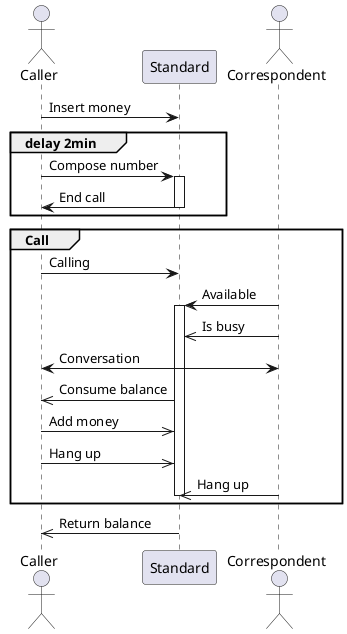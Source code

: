 @startuml

actor Caller as Caller order 1
participant Standard order 2
actor Correspondent order 3

Caller -> Standard: Insert money
group delay 2min
Caller -> Standard : Compose number
activate Standard
Standard -> Caller : End call
deactivate Standard 
end
group Call
Caller -> Standard : Calling
Correspondent -> Standard : Available 
activate Standard
Correspondent ->> Standard : Is busy 
Caller <-> Correspondent : Conversation 
Standard ->> Caller : Consume balance
Caller ->> Standard : Add money
Caller ->> Standard : Hang up
Correspondent ->> Standard : Hang up
deactivate Standard
end
Standard ->> Caller : Return balance

@enduml
